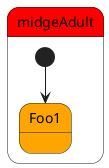 {
  "sha1": "2i5szh01qq5n6osvofdsrzw7q8bjmnj",
  "insertion": {
    "when": "2024-05-30T20:48:20.006Z",
    "user": "plantuml@gmail.com"
  }
}
@startuml
 skinparam stateBackgroundColor<<Acacia>> green
  skinparam stateBackgroundColor<<Midge>> red
  skinparam stateBackgroundColor<<Weavil>> orange


  state "midgeAdult" as ma <<Midge>> {
  	state Foo1 <<Weavil>>
    [*] --> Foo1
  } 
@enduml
